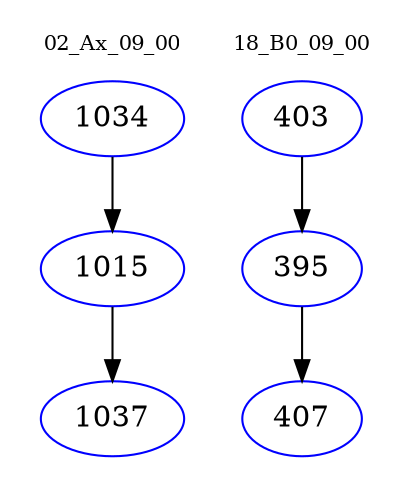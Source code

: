 digraph{
subgraph cluster_0 {
color = white
label = "02_Ax_09_00";
fontsize=10;
T0_1034 [label="1034", color="blue"]
T0_1034 -> T0_1015 [color="black"]
T0_1015 [label="1015", color="blue"]
T0_1015 -> T0_1037 [color="black"]
T0_1037 [label="1037", color="blue"]
}
subgraph cluster_1 {
color = white
label = "18_B0_09_00";
fontsize=10;
T1_403 [label="403", color="blue"]
T1_403 -> T1_395 [color="black"]
T1_395 [label="395", color="blue"]
T1_395 -> T1_407 [color="black"]
T1_407 [label="407", color="blue"]
}
}
